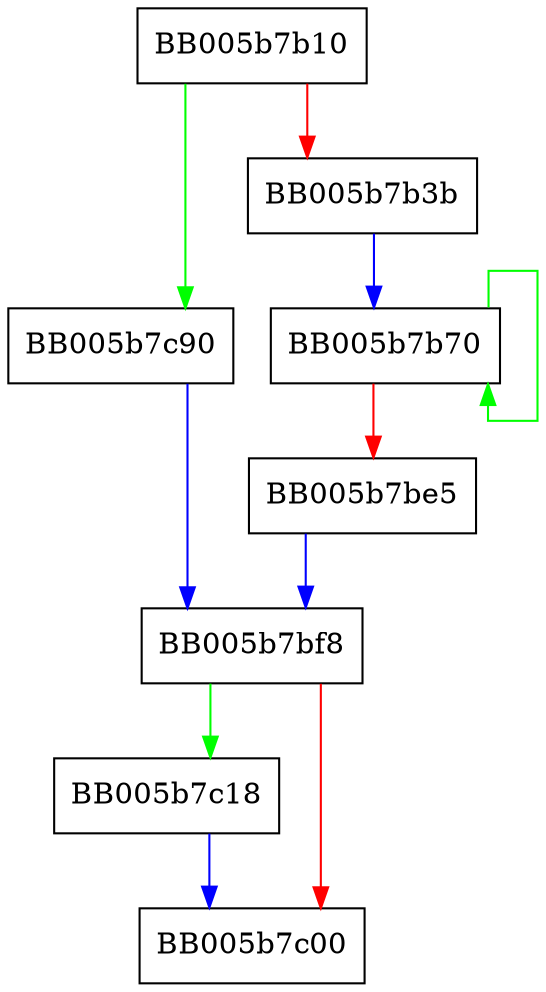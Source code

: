 digraph des_ede_ofb_cipher {
  node [shape="box"];
  graph [splines=ortho];
  BB005b7b10 -> BB005b7c90 [color="green"];
  BB005b7b10 -> BB005b7b3b [color="red"];
  BB005b7b3b -> BB005b7b70 [color="blue"];
  BB005b7b70 -> BB005b7b70 [color="green"];
  BB005b7b70 -> BB005b7be5 [color="red"];
  BB005b7be5 -> BB005b7bf8 [color="blue"];
  BB005b7bf8 -> BB005b7c18 [color="green"];
  BB005b7bf8 -> BB005b7c00 [color="red"];
  BB005b7c18 -> BB005b7c00 [color="blue"];
  BB005b7c90 -> BB005b7bf8 [color="blue"];
}